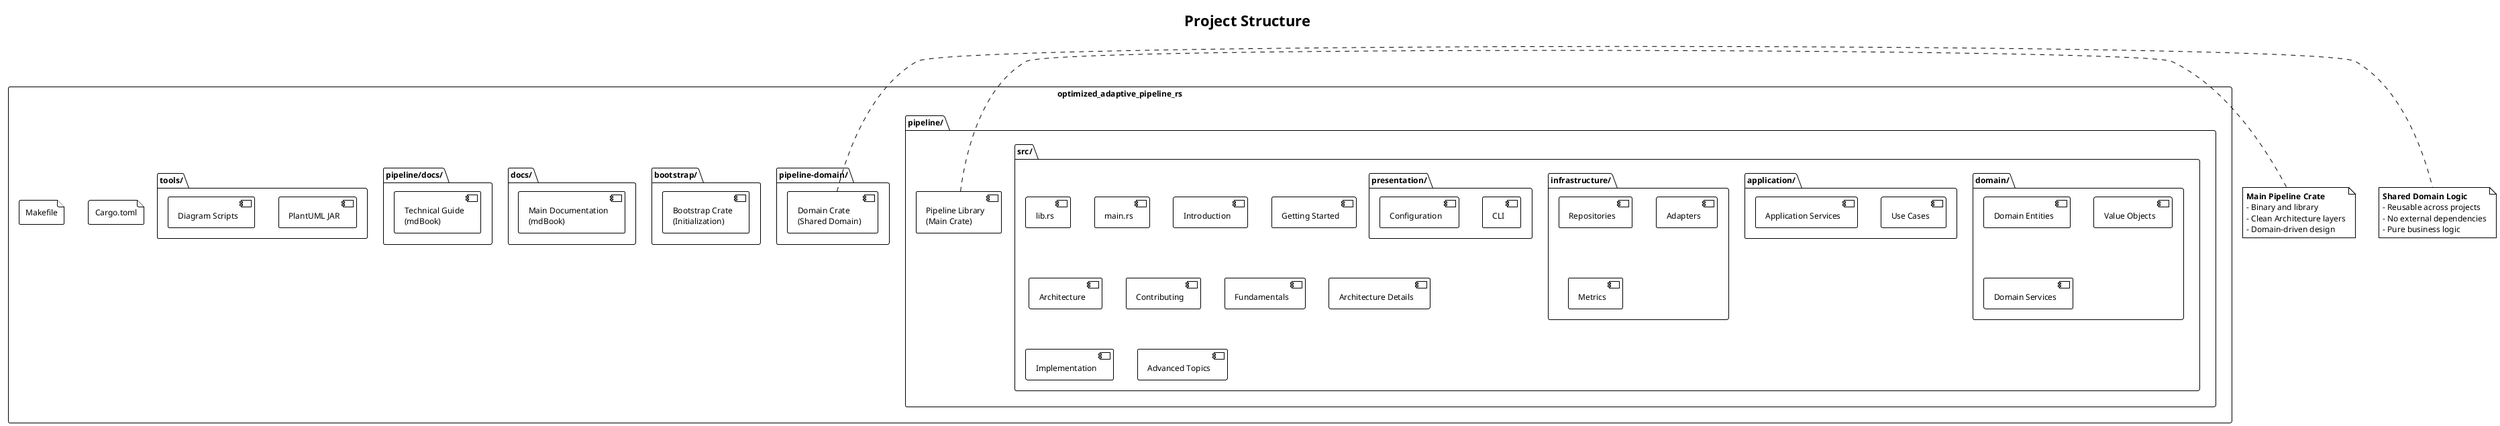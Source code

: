 @startuml project-structure
!theme plain
skinparam defaultFontName Arial
skinparam defaultFontSize 12
skinparam packageStyle rectangle

title Project Structure

package "optimized_adaptive_pipeline_rs" {
  folder "pipeline/" as pipelinefolder {
    component "Pipeline Library\n(Main Crate)" as pipeline
    folder "src/" {
      [lib.rs]
      [main.rs]
      folder "domain/" {
        [Domain Entities]
        [Value Objects]
        [Domain Services]
      }
      folder "application/" {
        [Use Cases]
        [Application Services]
      }
      folder "infrastructure/" {
        [Repositories]
        [Adapters]
        [Metrics]
      }
      folder "presentation/" {
        [CLI]
        [Configuration]
      }
    }
  }

  folder "pipeline-domain/" as domainfolder {
    component "Domain Crate\n(Shared Domain)" as domain
  }

  folder "bootstrap/" as bootstrapfolder {
    component "Bootstrap Crate\n(Initialization)" as bootstrap
  }

  folder "docs/" {
    [Main Documentation\n(mdBook)]
    folder "src/" {
      [Introduction]
      [Getting Started]
      [Architecture]
      [Contributing]
    }
  }

  folder "pipeline/docs/" {
    [Technical Guide\n(mdBook)]
    folder "src/" {
      [Fundamentals]
      [Architecture Details]
      [Implementation]
      [Advanced Topics]
    }
  }

  folder "tools/" {
    [PlantUML JAR]
    [Diagram Scripts]
  }

  file "Cargo.toml" as cargo
  file "Makefile" as makefile
}

note right of pipeline
  **Main Pipeline Crate**
  - Binary and library
  - Clean Architecture layers
  - Domain-driven design
end note

note right of domain
  **Shared Domain Logic**
  - Reusable across projects
  - No external dependencies
  - Pure business logic
end note

@enduml
